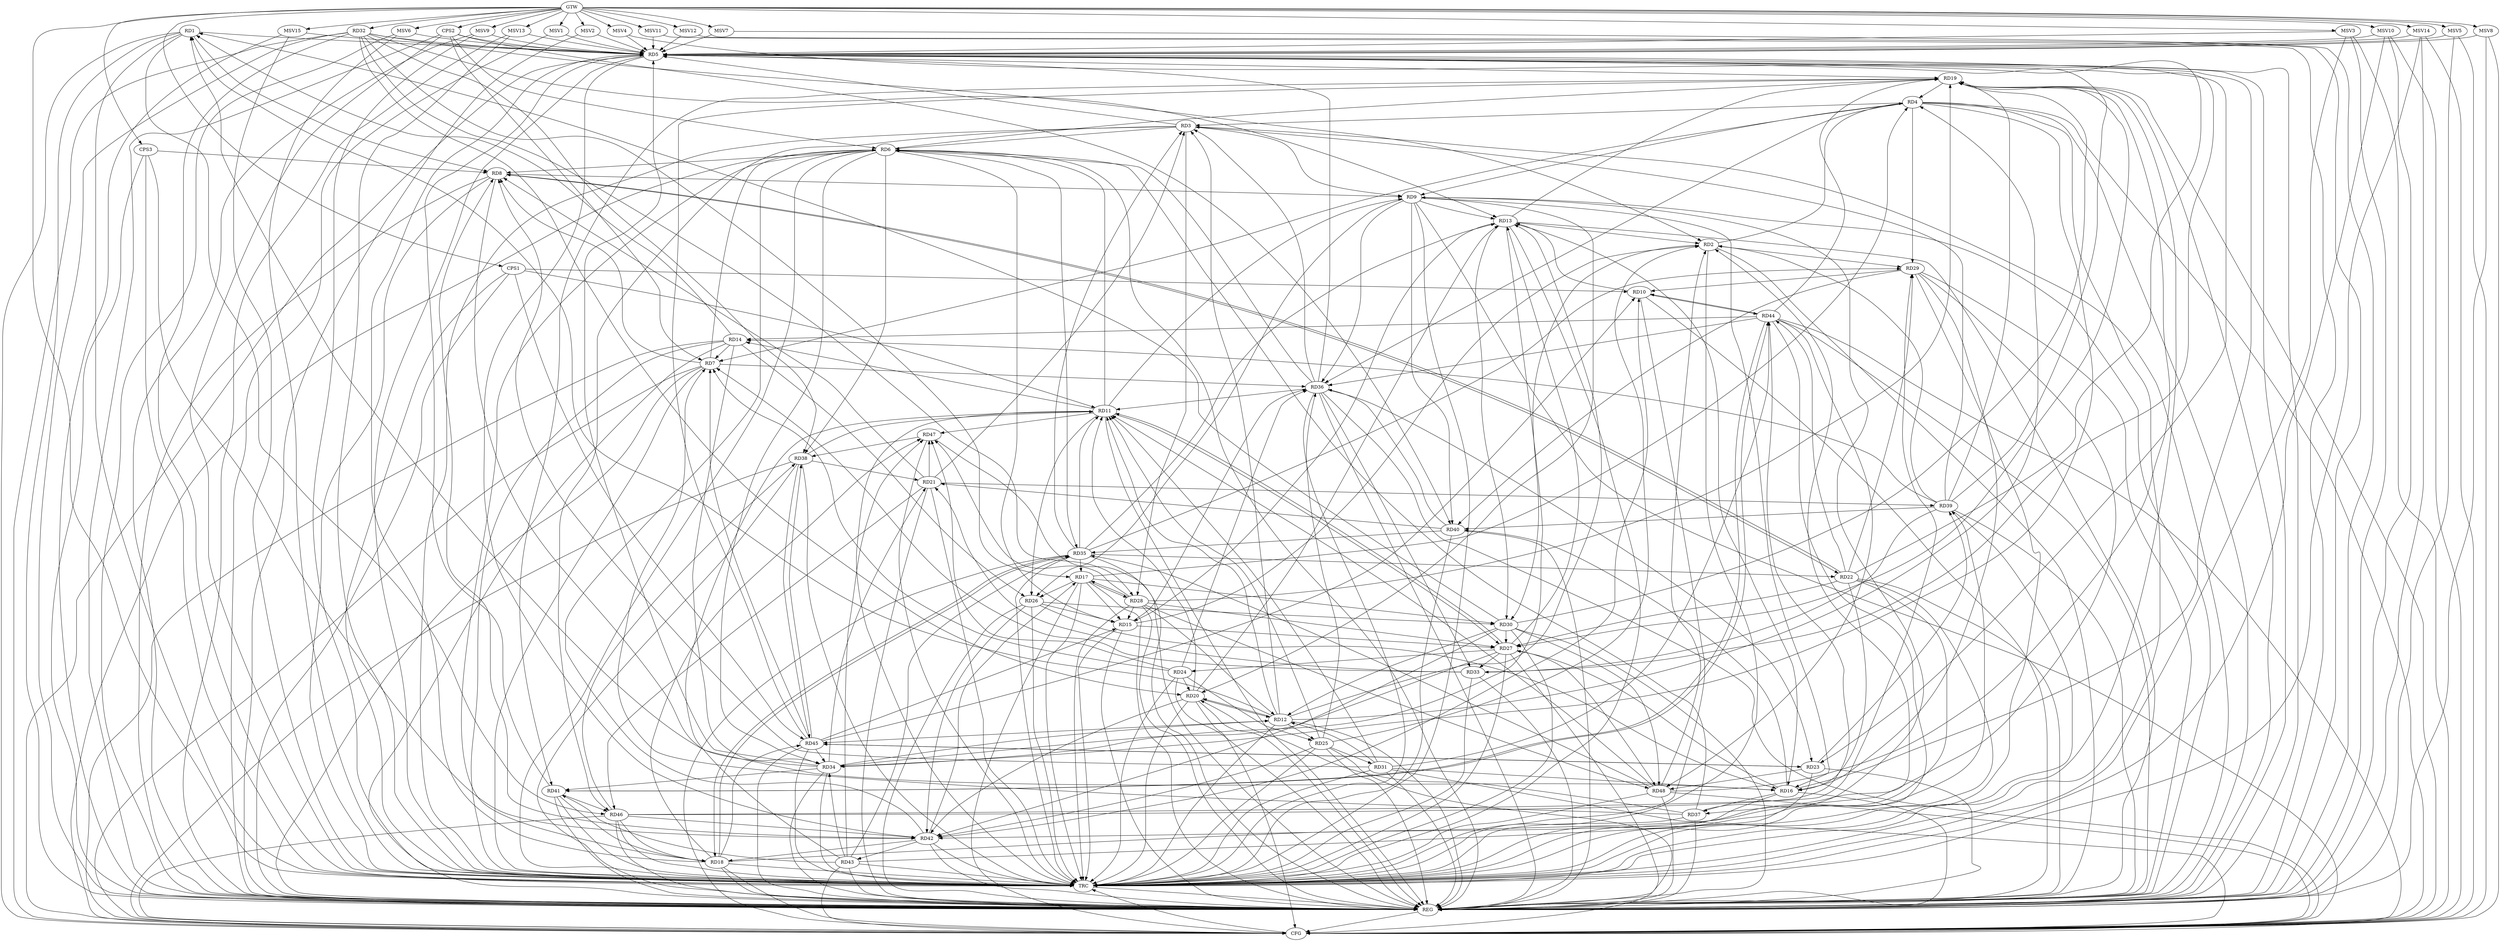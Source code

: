 strict digraph G {
  RD1 [ label="RD1" ];
  RD2 [ label="RD2" ];
  RD3 [ label="RD3" ];
  RD4 [ label="RD4" ];
  RD5 [ label="RD5" ];
  RD6 [ label="RD6" ];
  RD7 [ label="RD7" ];
  RD8 [ label="RD8" ];
  RD9 [ label="RD9" ];
  RD10 [ label="RD10" ];
  RD11 [ label="RD11" ];
  RD12 [ label="RD12" ];
  RD13 [ label="RD13" ];
  RD14 [ label="RD14" ];
  RD15 [ label="RD15" ];
  RD16 [ label="RD16" ];
  RD17 [ label="RD17" ];
  RD18 [ label="RD18" ];
  RD19 [ label="RD19" ];
  RD20 [ label="RD20" ];
  RD21 [ label="RD21" ];
  RD22 [ label="RD22" ];
  RD23 [ label="RD23" ];
  RD24 [ label="RD24" ];
  RD25 [ label="RD25" ];
  RD26 [ label="RD26" ];
  RD27 [ label="RD27" ];
  RD28 [ label="RD28" ];
  RD29 [ label="RD29" ];
  RD30 [ label="RD30" ];
  RD31 [ label="RD31" ];
  RD32 [ label="RD32" ];
  RD33 [ label="RD33" ];
  RD34 [ label="RD34" ];
  RD35 [ label="RD35" ];
  RD36 [ label="RD36" ];
  RD37 [ label="RD37" ];
  RD38 [ label="RD38" ];
  RD39 [ label="RD39" ];
  RD40 [ label="RD40" ];
  RD41 [ label="RD41" ];
  RD42 [ label="RD42" ];
  RD43 [ label="RD43" ];
  RD44 [ label="RD44" ];
  RD45 [ label="RD45" ];
  RD46 [ label="RD46" ];
  RD47 [ label="RD47" ];
  RD48 [ label="RD48" ];
  CPS1 [ label="CPS1" ];
  CPS2 [ label="CPS2" ];
  CPS3 [ label="CPS3" ];
  GTW [ label="GTW" ];
  REG [ label="REG" ];
  CFG [ label="CFG" ];
  TRC [ label="TRC" ];
  MSV1 [ label="MSV1" ];
  MSV2 [ label="MSV2" ];
  MSV3 [ label="MSV3" ];
  MSV4 [ label="MSV4" ];
  MSV5 [ label="MSV5" ];
  MSV6 [ label="MSV6" ];
  MSV7 [ label="MSV7" ];
  MSV8 [ label="MSV8" ];
  MSV9 [ label="MSV9" ];
  MSV10 [ label="MSV10" ];
  MSV11 [ label="MSV11" ];
  MSV12 [ label="MSV12" ];
  MSV13 [ label="MSV13" ];
  MSV14 [ label="MSV14" ];
  MSV15 [ label="MSV15" ];
  RD1 -> RD5;
  RD1 -> RD8;
  RD12 -> RD1;
  RD14 -> RD1;
  RD30 -> RD1;
  RD34 -> RD1;
  RD1 -> RD46;
  RD2 -> RD4;
  RD13 -> RD2;
  RD15 -> RD2;
  RD18 -> RD2;
  RD25 -> RD2;
  RD2 -> RD29;
  RD2 -> RD30;
  RD32 -> RD2;
  RD39 -> RD2;
  RD48 -> RD2;
  RD4 -> RD3;
  RD3 -> RD5;
  RD3 -> RD6;
  RD3 -> RD9;
  RD12 -> RD3;
  RD21 -> RD3;
  RD3 -> RD28;
  RD35 -> RD3;
  RD36 -> RD3;
  RD39 -> RD3;
  RD3 -> RD46;
  RD4 -> RD7;
  RD4 -> RD9;
  RD12 -> RD4;
  RD17 -> RD4;
  RD19 -> RD4;
  RD4 -> RD29;
  RD4 -> RD34;
  RD4 -> RD36;
  RD16 -> RD5;
  RD18 -> RD5;
  RD5 -> RD19;
  RD22 -> RD5;
  RD5 -> RD23;
  RD32 -> RD5;
  RD33 -> RD5;
  RD34 -> RD5;
  RD36 -> RD5;
  RD39 -> RD5;
  RD41 -> RD5;
  RD5 -> RD42;
  RD7 -> RD6;
  RD6 -> RD8;
  RD11 -> RD6;
  RD6 -> RD15;
  RD6 -> RD18;
  RD6 -> RD19;
  RD6 -> RD34;
  RD6 -> RD35;
  RD36 -> RD6;
  RD37 -> RD6;
  RD6 -> RD38;
  RD42 -> RD6;
  RD7 -> RD8;
  RD14 -> RD7;
  RD24 -> RD7;
  RD33 -> RD7;
  RD7 -> RD36;
  RD37 -> RD7;
  RD45 -> RD7;
  RD8 -> RD9;
  RD8 -> RD16;
  RD21 -> RD8;
  RD8 -> RD22;
  RD22 -> RD8;
  RD31 -> RD8;
  RD42 -> RD8;
  RD11 -> RD9;
  RD9 -> RD13;
  RD9 -> RD16;
  RD9 -> RD20;
  RD9 -> RD26;
  RD9 -> RD36;
  RD37 -> RD9;
  RD9 -> RD40;
  RD10 -> RD13;
  RD29 -> RD10;
  RD42 -> RD10;
  RD10 -> RD44;
  RD44 -> RD10;
  RD45 -> RD10;
  RD12 -> RD11;
  RD11 -> RD14;
  RD20 -> RD11;
  RD25 -> RD11;
  RD11 -> RD26;
  RD11 -> RD27;
  RD27 -> RD11;
  RD31 -> RD11;
  RD35 -> RD11;
  RD36 -> RD11;
  RD38 -> RD11;
  RD43 -> RD11;
  RD11 -> RD47;
  RD48 -> RD11;
  RD12 -> RD13;
  RD12 -> RD20;
  RD20 -> RD12;
  RD12 -> RD25;
  RD28 -> RD12;
  RD30 -> RD12;
  RD31 -> RD12;
  RD34 -> RD12;
  RD12 -> RD45;
  RD13 -> RD15;
  RD13 -> RD16;
  RD13 -> RD19;
  RD20 -> RD13;
  RD27 -> RD13;
  RD13 -> RD30;
  RD32 -> RD13;
  RD13 -> RD34;
  RD35 -> RD13;
  RD14 -> RD26;
  RD14 -> RD34;
  RD39 -> RD14;
  RD44 -> RD14;
  RD17 -> RD15;
  RD26 -> RD15;
  RD15 -> RD27;
  RD28 -> RD15;
  RD15 -> RD36;
  RD45 -> RD15;
  RD22 -> RD16;
  RD26 -> RD16;
  RD16 -> RD27;
  RD29 -> RD16;
  RD31 -> RD16;
  RD16 -> RD37;
  RD16 -> RD40;
  RD17 -> RD26;
  RD17 -> RD28;
  RD28 -> RD17;
  RD17 -> RD30;
  RD32 -> RD17;
  RD35 -> RD17;
  RD42 -> RD17;
  RD18 -> RD35;
  RD35 -> RD18;
  RD41 -> RD18;
  RD42 -> RD18;
  RD18 -> RD45;
  RD46 -> RD18;
  RD18 -> RD47;
  RD19 -> RD27;
  RD28 -> RD19;
  RD30 -> RD19;
  RD39 -> RD19;
  RD19 -> RD41;
  RD44 -> RD19;
  RD45 -> RD19;
  RD48 -> RD19;
  RD24 -> RD20;
  RD32 -> RD20;
  RD37 -> RD20;
  RD20 -> RD42;
  RD33 -> RD21;
  RD34 -> RD21;
  RD38 -> RD21;
  RD21 -> RD39;
  RD40 -> RD21;
  RD21 -> RD46;
  RD21 -> RD47;
  RD22 -> RD27;
  RD22 -> RD29;
  RD35 -> RD22;
  RD22 -> RD42;
  RD22 -> RD44;
  RD36 -> RD23;
  RD23 -> RD39;
  RD23 -> RD45;
  RD45 -> RD23;
  RD23 -> RD48;
  RD24 -> RD25;
  RD27 -> RD24;
  RD24 -> RD36;
  RD24 -> RD47;
  RD25 -> RD31;
  RD25 -> RD36;
  RD25 -> RD42;
  RD26 -> RD30;
  RD26 -> RD42;
  RD28 -> RD27;
  RD30 -> RD27;
  RD27 -> RD33;
  RD27 -> RD34;
  RD27 -> RD48;
  RD32 -> RD28;
  RD28 -> RD47;
  RD28 -> RD48;
  RD35 -> RD29;
  RD29 -> RD37;
  RD29 -> RD40;
  RD46 -> RD29;
  RD30 -> RD42;
  RD30 -> RD48;
  RD31 -> RD44;
  RD32 -> RD38;
  RD36 -> RD33;
  RD39 -> RD33;
  RD34 -> RD41;
  RD43 -> RD34;
  RD45 -> RD34;
  RD40 -> RD35;
  RD43 -> RD35;
  RD48 -> RD35;
  RD40 -> RD36;
  RD44 -> RD36;
  RD38 -> RD45;
  RD45 -> RD38;
  RD46 -> RD38;
  RD47 -> RD38;
  RD39 -> RD40;
  RD43 -> RD39;
  RD43 -> RD41;
  RD41 -> RD44;
  RD44 -> RD41;
  RD41 -> RD46;
  RD42 -> RD43;
  RD46 -> RD42;
  RD43 -> RD47;
  RD46 -> RD44;
  RD44 -> RD48;
  CPS1 -> RD10;
  CPS1 -> RD11;
  CPS1 -> RD45;
  CPS2 -> RD40;
  CPS2 -> RD5;
  CPS2 -> RD6;
  CPS2 -> RD7;
  CPS3 -> RD42;
  CPS3 -> RD8;
  GTW -> RD32;
  GTW -> CPS1;
  GTW -> CPS2;
  GTW -> CPS3;
  RD1 -> REG;
  RD2 -> REG;
  RD3 -> REG;
  RD4 -> REG;
  RD5 -> REG;
  RD6 -> REG;
  RD7 -> REG;
  RD8 -> REG;
  RD9 -> REG;
  RD10 -> REG;
  RD11 -> REG;
  RD12 -> REG;
  RD13 -> REG;
  RD14 -> REG;
  RD15 -> REG;
  RD16 -> REG;
  RD17 -> REG;
  RD18 -> REG;
  RD19 -> REG;
  RD20 -> REG;
  RD21 -> REG;
  RD22 -> REG;
  RD23 -> REG;
  RD24 -> REG;
  RD25 -> REG;
  RD26 -> REG;
  RD27 -> REG;
  RD28 -> REG;
  RD29 -> REG;
  RD30 -> REG;
  RD31 -> REG;
  RD32 -> REG;
  RD33 -> REG;
  RD34 -> REG;
  RD35 -> REG;
  RD36 -> REG;
  RD37 -> REG;
  RD38 -> REG;
  RD39 -> REG;
  RD40 -> REG;
  RD41 -> REG;
  RD42 -> REG;
  RD43 -> REG;
  RD44 -> REG;
  RD45 -> REG;
  RD46 -> REG;
  RD47 -> REG;
  RD48 -> REG;
  CPS1 -> REG;
  CPS2 -> REG;
  CPS3 -> REG;
  RD48 -> CFG;
  RD14 -> CFG;
  RD19 -> CFG;
  RD17 -> CFG;
  RD43 -> CFG;
  RD35 -> CFG;
  RD44 -> CFG;
  RD38 -> CFG;
  RD18 -> CFG;
  RD4 -> CFG;
  RD36 -> CFG;
  RD32 -> CFG;
  RD6 -> CFG;
  RD46 -> CFG;
  RD7 -> CFG;
  RD25 -> CFG;
  RD1 -> CFG;
  RD5 -> CFG;
  RD31 -> CFG;
  RD9 -> CFG;
  RD20 -> CFG;
  REG -> CFG;
  RD1 -> TRC;
  RD2 -> TRC;
  RD3 -> TRC;
  RD4 -> TRC;
  RD5 -> TRC;
  RD6 -> TRC;
  RD7 -> TRC;
  RD8 -> TRC;
  RD9 -> TRC;
  RD10 -> TRC;
  RD11 -> TRC;
  RD12 -> TRC;
  RD13 -> TRC;
  RD14 -> TRC;
  RD15 -> TRC;
  RD16 -> TRC;
  RD17 -> TRC;
  RD18 -> TRC;
  RD19 -> TRC;
  RD20 -> TRC;
  RD21 -> TRC;
  RD22 -> TRC;
  RD23 -> TRC;
  RD24 -> TRC;
  RD25 -> TRC;
  RD26 -> TRC;
  RD27 -> TRC;
  RD28 -> TRC;
  RD29 -> TRC;
  RD30 -> TRC;
  RD31 -> TRC;
  RD32 -> TRC;
  RD33 -> TRC;
  RD34 -> TRC;
  RD35 -> TRC;
  RD36 -> TRC;
  RD37 -> TRC;
  RD38 -> TRC;
  RD39 -> TRC;
  RD40 -> TRC;
  RD41 -> TRC;
  RD42 -> TRC;
  RD43 -> TRC;
  RD44 -> TRC;
  RD45 -> TRC;
  RD46 -> TRC;
  RD47 -> TRC;
  RD48 -> TRC;
  CPS1 -> TRC;
  CPS2 -> TRC;
  CPS3 -> TRC;
  GTW -> TRC;
  CFG -> TRC;
  TRC -> REG;
  MSV1 -> RD5;
  MSV2 -> RD5;
  MSV3 -> RD5;
  GTW -> MSV1;
  MSV1 -> REG;
  GTW -> MSV2;
  MSV2 -> REG;
  GTW -> MSV3;
  MSV3 -> REG;
  MSV3 -> TRC;
  MSV3 -> CFG;
  MSV4 -> RD5;
  MSV5 -> RD5;
  GTW -> MSV4;
  MSV4 -> REG;
  GTW -> MSV5;
  MSV5 -> REG;
  MSV5 -> CFG;
  MSV6 -> RD5;
  MSV7 -> RD5;
  GTW -> MSV6;
  MSV6 -> REG;
  MSV6 -> TRC;
  GTW -> MSV7;
  MSV7 -> REG;
  MSV8 -> RD5;
  MSV9 -> RD5;
  MSV10 -> RD5;
  GTW -> MSV8;
  MSV8 -> REG;
  MSV8 -> CFG;
  GTW -> MSV9;
  MSV9 -> REG;
  MSV9 -> TRC;
  GTW -> MSV10;
  MSV10 -> REG;
  MSV10 -> TRC;
  MSV10 -> CFG;
  MSV11 -> RD5;
  MSV12 -> RD5;
  MSV13 -> RD5;
  MSV14 -> RD5;
  GTW -> MSV11;
  MSV11 -> REG;
  GTW -> MSV12;
  MSV12 -> REG;
  GTW -> MSV13;
  MSV13 -> REG;
  MSV13 -> TRC;
  GTW -> MSV14;
  MSV14 -> REG;
  MSV14 -> TRC;
  MSV14 -> CFG;
  MSV15 -> RD5;
  GTW -> MSV15;
  MSV15 -> REG;
  MSV15 -> TRC;
}
